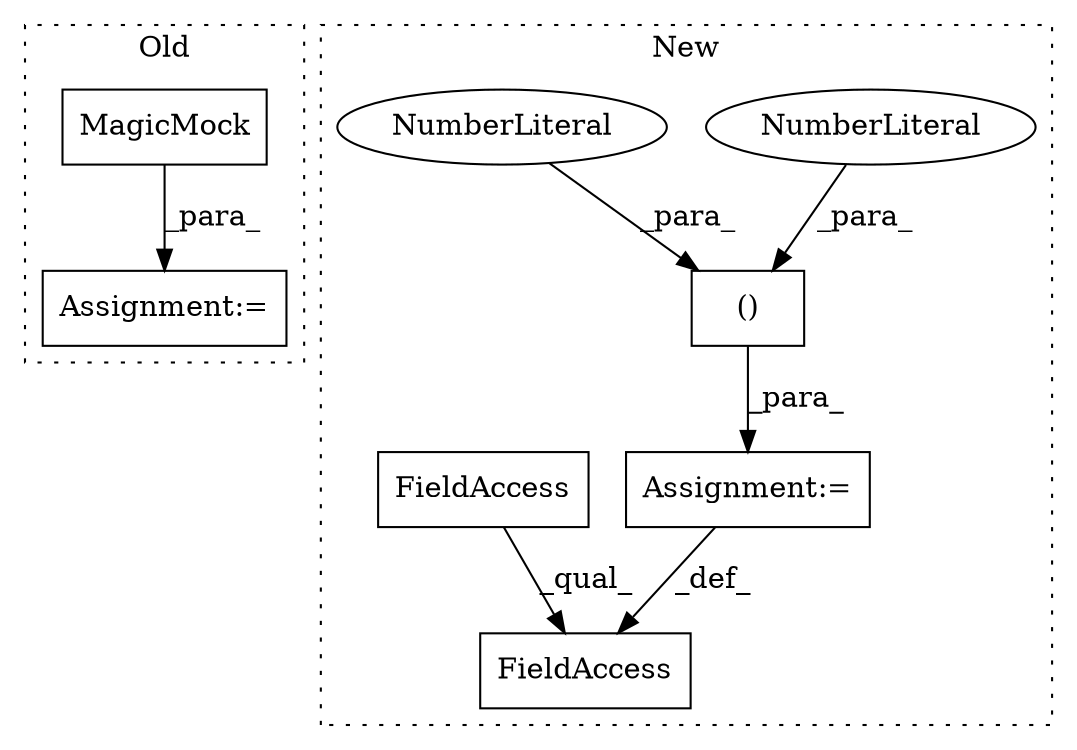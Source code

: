 digraph G {
subgraph cluster0 {
1 [label="MagicMock" a="32" s="7358" l="11" shape="box"];
3 [label="Assignment:=" a="7" s="7352" l="1" shape="box"];
label = "Old";
style="dotted";
}
subgraph cluster1 {
2 [label="()" a="106" s="8114" l="15" shape="box"];
4 [label="NumberLiteral" a="34" s="8114" l="1" shape="ellipse"];
5 [label="NumberLiteral" a="34" s="8128" l="1" shape="ellipse"];
6 [label="Assignment:=" a="7" s="8069" l="10" shape="box"];
7 [label="FieldAccess" a="22" s="7999" l="70" shape="box"];
8 [label="FieldAccess" a="22" s="7999" l="58" shape="box"];
label = "New";
style="dotted";
}
1 -> 3 [label="_para_"];
2 -> 6 [label="_para_"];
4 -> 2 [label="_para_"];
5 -> 2 [label="_para_"];
6 -> 7 [label="_def_"];
8 -> 7 [label="_qual_"];
}
